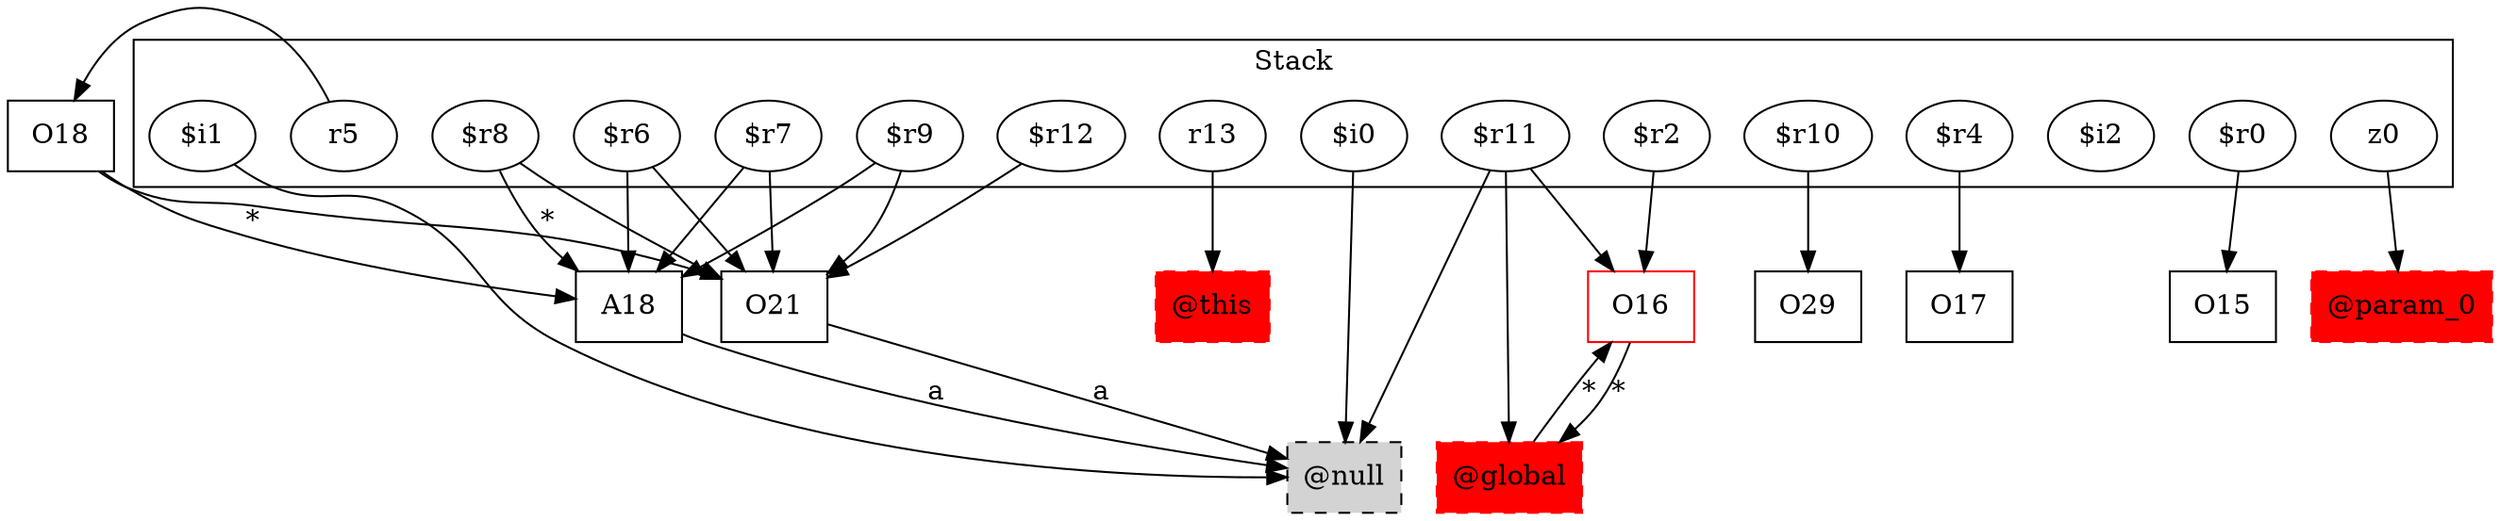 digraph sample {
  rankDir="LR";
  subgraph cluster_0 {
    label="Stack"
    "r13"; "$r12"; "$i2"; "$r11"; "$r10"; "$r9"; "$i0"; "$i1"; "$r7"; "$r8"; "r5"; "$r6"; "$r4"; "$r2"; "$r0"; "z0"; 
  }
  "r13" -> { "@this"[shape=box]};
  "$r12" -> { O21[shape=box]};
  "$i2" -> { };
  "$r11" -> { "@null"[shape=box]O16[shape=box]"@global"[shape=box]};
  "$r10" -> { O29[shape=box]};
  "$r9" -> { A18[shape=box]O21[shape=box]};
  "$i0" -> { "@null"[shape=box]};
  "$i1" -> { "@null"[shape=box]};
  "$r7" -> { A18[shape=box]O21[shape=box]};
  "$r8" -> { A18[shape=box]O21[shape=box]};
  "r5" -> { O18[shape=box]};
  "$r6" -> { A18[shape=box]O21[shape=box]};
  "$r4" -> { O17[shape=box]};
  "$r2" -> { O16[shape=box]};
  "$r0" -> { O15[shape=box]};
  "z0" -> { "@param_0"[shape=box]};
  "@null"[shape=box, style="filled,dashed"];
  O16 -> "@global"[label="*", weight="0.2"]
  O18 -> A18[label="*", weight="0.2"]
  O18 -> O21[label="*", weight="0.2"]
  A18 -> "@null"[label="a", weight="0.2"]
  "@global" -> O16[label="*", weight="0.2"]
  "@global"[shape=box, style="filled,dashed"];
  "@this"[shape=box, style="filled,dashed"];
  "@param_0"[shape=box, style="filled,dashed"];
  O21 -> "@null"[label="a", weight="0.2"]
  O16[color="red"];
  "@global"[color="red"];
  "@this"[color="red"];
  "@param_0"[color="red"];
}
